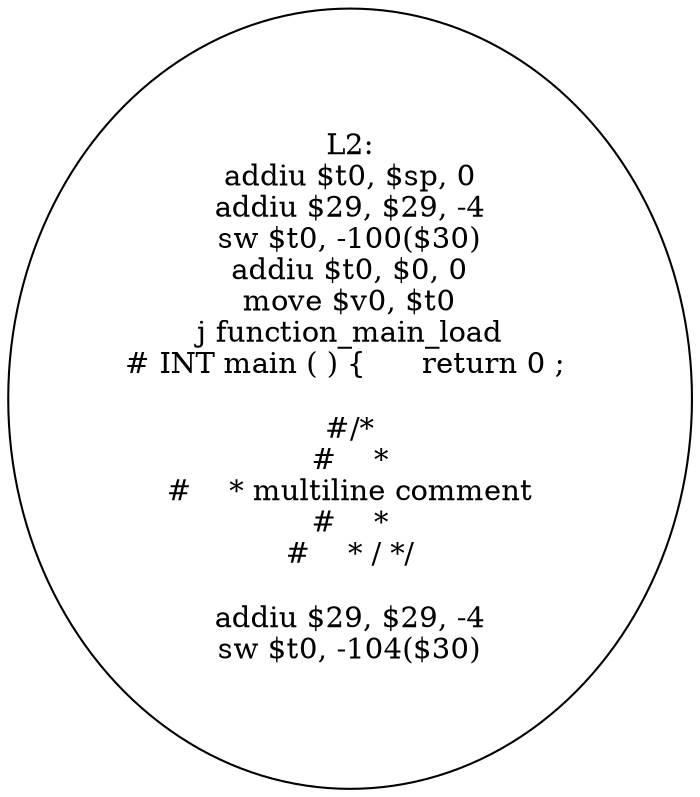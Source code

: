 digraph AST {
  "125702255858240" [label="L2:
addiu $t0, $sp, 0
addiu $29, $29, -4
sw $t0, -100($30)
addiu $t0, $0, 0
move $v0, $t0
j function_main_load
# INT main ( ) {      return 0 ; 

#/*
#    *
#    * multiline comment
#    *
#    * / */

addiu $29, $29, -4
sw $t0, -104($30)
"];
}
